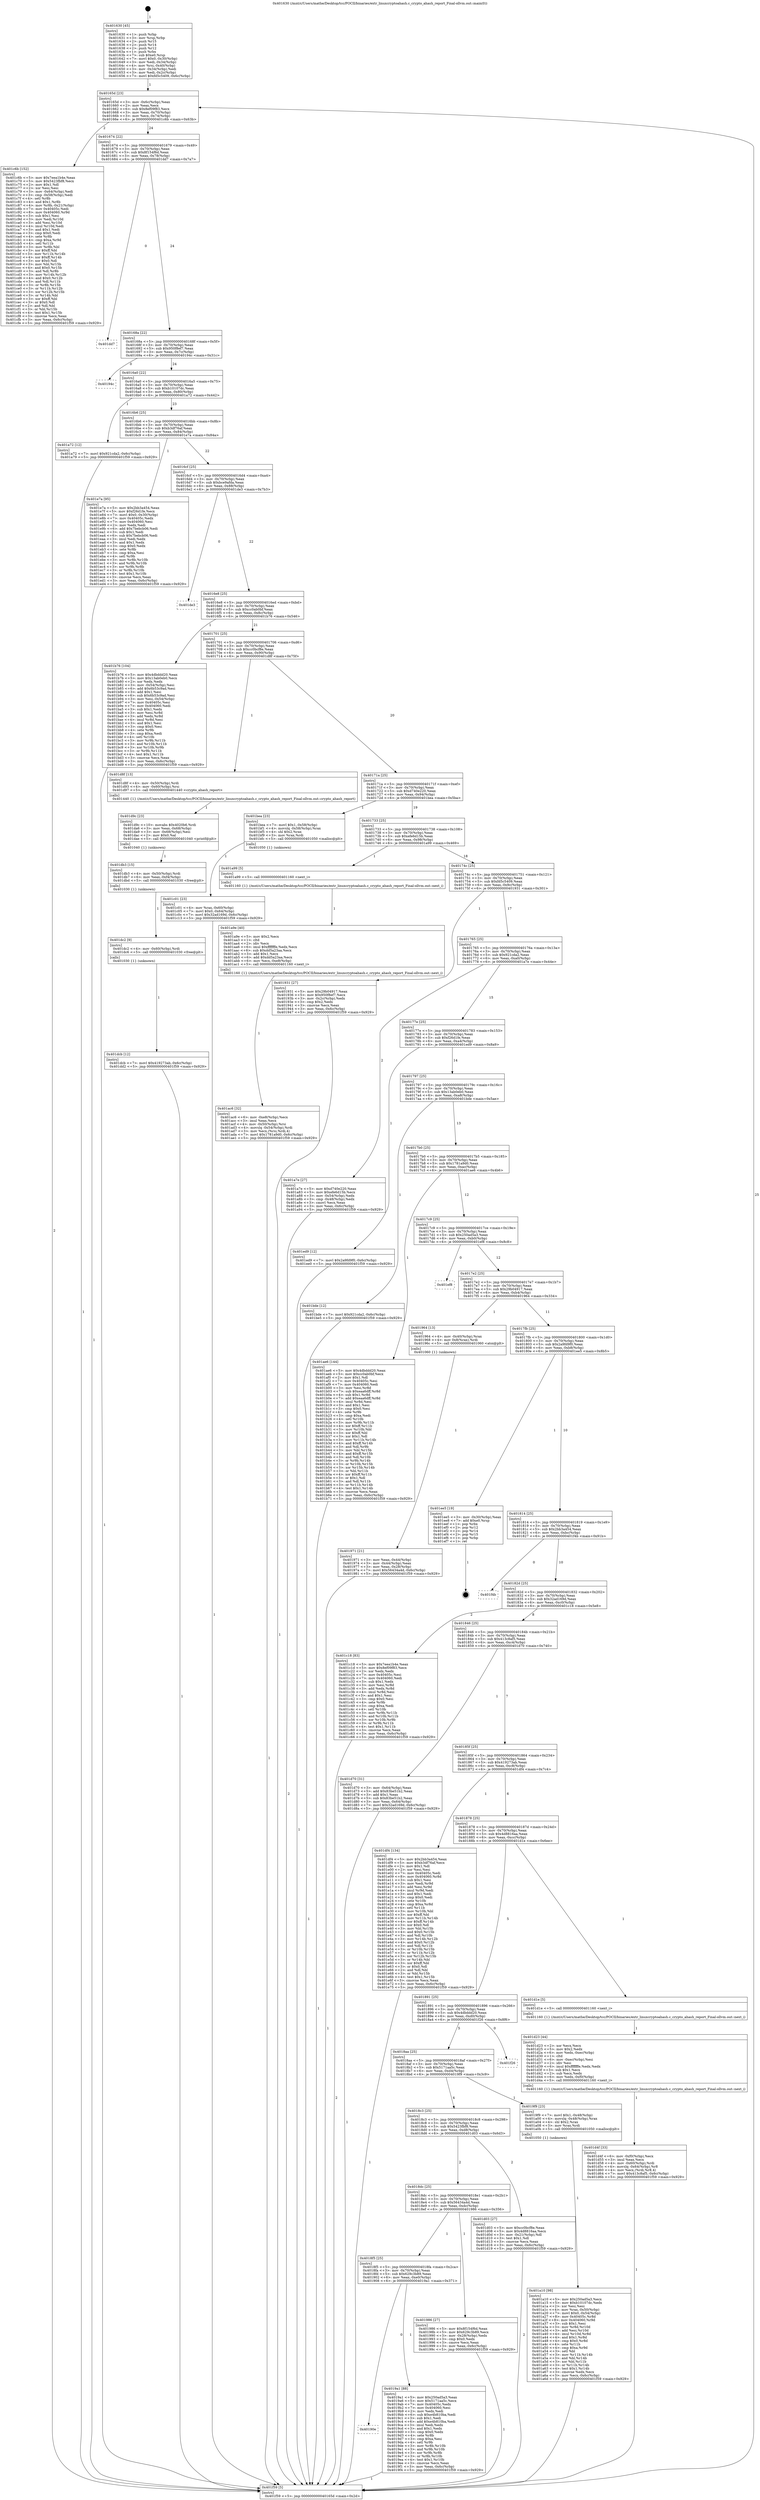 digraph "0x401630" {
  label = "0x401630 (/mnt/c/Users/mathe/Desktop/tcc/POCII/binaries/extr_linuxcryptoahash.c_crypto_ahash_report_Final-ollvm.out::main(0))"
  labelloc = "t"
  node[shape=record]

  Entry [label="",width=0.3,height=0.3,shape=circle,fillcolor=black,style=filled]
  "0x40165d" [label="{
     0x40165d [23]\l
     | [instrs]\l
     &nbsp;&nbsp;0x40165d \<+3\>: mov -0x6c(%rbp),%eax\l
     &nbsp;&nbsp;0x401660 \<+2\>: mov %eax,%ecx\l
     &nbsp;&nbsp;0x401662 \<+6\>: sub $0x8ef09f83,%ecx\l
     &nbsp;&nbsp;0x401668 \<+3\>: mov %eax,-0x70(%rbp)\l
     &nbsp;&nbsp;0x40166b \<+3\>: mov %ecx,-0x74(%rbp)\l
     &nbsp;&nbsp;0x40166e \<+6\>: je 0000000000401c6b \<main+0x63b\>\l
  }"]
  "0x401c6b" [label="{
     0x401c6b [152]\l
     | [instrs]\l
     &nbsp;&nbsp;0x401c6b \<+5\>: mov $0x7eea1b4e,%eax\l
     &nbsp;&nbsp;0x401c70 \<+5\>: mov $0x5423fbf8,%ecx\l
     &nbsp;&nbsp;0x401c75 \<+2\>: mov $0x1,%dl\l
     &nbsp;&nbsp;0x401c77 \<+2\>: xor %esi,%esi\l
     &nbsp;&nbsp;0x401c79 \<+3\>: mov -0x64(%rbp),%edi\l
     &nbsp;&nbsp;0x401c7c \<+3\>: cmp -0x58(%rbp),%edi\l
     &nbsp;&nbsp;0x401c7f \<+4\>: setl %r8b\l
     &nbsp;&nbsp;0x401c83 \<+4\>: and $0x1,%r8b\l
     &nbsp;&nbsp;0x401c87 \<+4\>: mov %r8b,-0x21(%rbp)\l
     &nbsp;&nbsp;0x401c8b \<+7\>: mov 0x40405c,%edi\l
     &nbsp;&nbsp;0x401c92 \<+8\>: mov 0x404060,%r9d\l
     &nbsp;&nbsp;0x401c9a \<+3\>: sub $0x1,%esi\l
     &nbsp;&nbsp;0x401c9d \<+3\>: mov %edi,%r10d\l
     &nbsp;&nbsp;0x401ca0 \<+3\>: add %esi,%r10d\l
     &nbsp;&nbsp;0x401ca3 \<+4\>: imul %r10d,%edi\l
     &nbsp;&nbsp;0x401ca7 \<+3\>: and $0x1,%edi\l
     &nbsp;&nbsp;0x401caa \<+3\>: cmp $0x0,%edi\l
     &nbsp;&nbsp;0x401cad \<+4\>: sete %r8b\l
     &nbsp;&nbsp;0x401cb1 \<+4\>: cmp $0xa,%r9d\l
     &nbsp;&nbsp;0x401cb5 \<+4\>: setl %r11b\l
     &nbsp;&nbsp;0x401cb9 \<+3\>: mov %r8b,%bl\l
     &nbsp;&nbsp;0x401cbc \<+3\>: xor $0xff,%bl\l
     &nbsp;&nbsp;0x401cbf \<+3\>: mov %r11b,%r14b\l
     &nbsp;&nbsp;0x401cc2 \<+4\>: xor $0xff,%r14b\l
     &nbsp;&nbsp;0x401cc6 \<+3\>: xor $0x0,%dl\l
     &nbsp;&nbsp;0x401cc9 \<+3\>: mov %bl,%r15b\l
     &nbsp;&nbsp;0x401ccc \<+4\>: and $0x0,%r15b\l
     &nbsp;&nbsp;0x401cd0 \<+3\>: and %dl,%r8b\l
     &nbsp;&nbsp;0x401cd3 \<+3\>: mov %r14b,%r12b\l
     &nbsp;&nbsp;0x401cd6 \<+4\>: and $0x0,%r12b\l
     &nbsp;&nbsp;0x401cda \<+3\>: and %dl,%r11b\l
     &nbsp;&nbsp;0x401cdd \<+3\>: or %r8b,%r15b\l
     &nbsp;&nbsp;0x401ce0 \<+3\>: or %r11b,%r12b\l
     &nbsp;&nbsp;0x401ce3 \<+3\>: xor %r12b,%r15b\l
     &nbsp;&nbsp;0x401ce6 \<+3\>: or %r14b,%bl\l
     &nbsp;&nbsp;0x401ce9 \<+3\>: xor $0xff,%bl\l
     &nbsp;&nbsp;0x401cec \<+3\>: or $0x0,%dl\l
     &nbsp;&nbsp;0x401cef \<+2\>: and %dl,%bl\l
     &nbsp;&nbsp;0x401cf1 \<+3\>: or %bl,%r15b\l
     &nbsp;&nbsp;0x401cf4 \<+4\>: test $0x1,%r15b\l
     &nbsp;&nbsp;0x401cf8 \<+3\>: cmovne %ecx,%eax\l
     &nbsp;&nbsp;0x401cfb \<+3\>: mov %eax,-0x6c(%rbp)\l
     &nbsp;&nbsp;0x401cfe \<+5\>: jmp 0000000000401f59 \<main+0x929\>\l
  }"]
  "0x401674" [label="{
     0x401674 [22]\l
     | [instrs]\l
     &nbsp;&nbsp;0x401674 \<+5\>: jmp 0000000000401679 \<main+0x49\>\l
     &nbsp;&nbsp;0x401679 \<+3\>: mov -0x70(%rbp),%eax\l
     &nbsp;&nbsp;0x40167c \<+5\>: sub $0x8f154f6d,%eax\l
     &nbsp;&nbsp;0x401681 \<+3\>: mov %eax,-0x78(%rbp)\l
     &nbsp;&nbsp;0x401684 \<+6\>: je 0000000000401dd7 \<main+0x7a7\>\l
  }"]
  Exit [label="",width=0.3,height=0.3,shape=circle,fillcolor=black,style=filled,peripheries=2]
  "0x401dd7" [label="{
     0x401dd7\l
  }", style=dashed]
  "0x40168a" [label="{
     0x40168a [22]\l
     | [instrs]\l
     &nbsp;&nbsp;0x40168a \<+5\>: jmp 000000000040168f \<main+0x5f\>\l
     &nbsp;&nbsp;0x40168f \<+3\>: mov -0x70(%rbp),%eax\l
     &nbsp;&nbsp;0x401692 \<+5\>: sub $0x950f8ef7,%eax\l
     &nbsp;&nbsp;0x401697 \<+3\>: mov %eax,-0x7c(%rbp)\l
     &nbsp;&nbsp;0x40169a \<+6\>: je 000000000040194c \<main+0x31c\>\l
  }"]
  "0x401dcb" [label="{
     0x401dcb [12]\l
     | [instrs]\l
     &nbsp;&nbsp;0x401dcb \<+7\>: movl $0x419273ab,-0x6c(%rbp)\l
     &nbsp;&nbsp;0x401dd2 \<+5\>: jmp 0000000000401f59 \<main+0x929\>\l
  }"]
  "0x40194c" [label="{
     0x40194c\l
  }", style=dashed]
  "0x4016a0" [label="{
     0x4016a0 [22]\l
     | [instrs]\l
     &nbsp;&nbsp;0x4016a0 \<+5\>: jmp 00000000004016a5 \<main+0x75\>\l
     &nbsp;&nbsp;0x4016a5 \<+3\>: mov -0x70(%rbp),%eax\l
     &nbsp;&nbsp;0x4016a8 \<+5\>: sub $0xb10107dc,%eax\l
     &nbsp;&nbsp;0x4016ad \<+3\>: mov %eax,-0x80(%rbp)\l
     &nbsp;&nbsp;0x4016b0 \<+6\>: je 0000000000401a72 \<main+0x442\>\l
  }"]
  "0x401dc2" [label="{
     0x401dc2 [9]\l
     | [instrs]\l
     &nbsp;&nbsp;0x401dc2 \<+4\>: mov -0x60(%rbp),%rdi\l
     &nbsp;&nbsp;0x401dc6 \<+5\>: call 0000000000401030 \<free@plt\>\l
     | [calls]\l
     &nbsp;&nbsp;0x401030 \{1\} (unknown)\l
  }"]
  "0x401a72" [label="{
     0x401a72 [12]\l
     | [instrs]\l
     &nbsp;&nbsp;0x401a72 \<+7\>: movl $0x921cda2,-0x6c(%rbp)\l
     &nbsp;&nbsp;0x401a79 \<+5\>: jmp 0000000000401f59 \<main+0x929\>\l
  }"]
  "0x4016b6" [label="{
     0x4016b6 [25]\l
     | [instrs]\l
     &nbsp;&nbsp;0x4016b6 \<+5\>: jmp 00000000004016bb \<main+0x8b\>\l
     &nbsp;&nbsp;0x4016bb \<+3\>: mov -0x70(%rbp),%eax\l
     &nbsp;&nbsp;0x4016be \<+5\>: sub $0xb3df76af,%eax\l
     &nbsp;&nbsp;0x4016c3 \<+6\>: mov %eax,-0x84(%rbp)\l
     &nbsp;&nbsp;0x4016c9 \<+6\>: je 0000000000401e7a \<main+0x84a\>\l
  }"]
  "0x401db3" [label="{
     0x401db3 [15]\l
     | [instrs]\l
     &nbsp;&nbsp;0x401db3 \<+4\>: mov -0x50(%rbp),%rdi\l
     &nbsp;&nbsp;0x401db7 \<+6\>: mov %eax,-0xf4(%rbp)\l
     &nbsp;&nbsp;0x401dbd \<+5\>: call 0000000000401030 \<free@plt\>\l
     | [calls]\l
     &nbsp;&nbsp;0x401030 \{1\} (unknown)\l
  }"]
  "0x401e7a" [label="{
     0x401e7a [95]\l
     | [instrs]\l
     &nbsp;&nbsp;0x401e7a \<+5\>: mov $0x2bb3a454,%eax\l
     &nbsp;&nbsp;0x401e7f \<+5\>: mov $0xf26d1fe,%ecx\l
     &nbsp;&nbsp;0x401e84 \<+7\>: movl $0x0,-0x30(%rbp)\l
     &nbsp;&nbsp;0x401e8b \<+7\>: mov 0x40405c,%edx\l
     &nbsp;&nbsp;0x401e92 \<+7\>: mov 0x404060,%esi\l
     &nbsp;&nbsp;0x401e99 \<+2\>: mov %edx,%edi\l
     &nbsp;&nbsp;0x401e9b \<+6\>: add $0x7bebcb06,%edi\l
     &nbsp;&nbsp;0x401ea1 \<+3\>: sub $0x1,%edi\l
     &nbsp;&nbsp;0x401ea4 \<+6\>: sub $0x7bebcb06,%edi\l
     &nbsp;&nbsp;0x401eaa \<+3\>: imul %edi,%edx\l
     &nbsp;&nbsp;0x401ead \<+3\>: and $0x1,%edx\l
     &nbsp;&nbsp;0x401eb0 \<+3\>: cmp $0x0,%edx\l
     &nbsp;&nbsp;0x401eb3 \<+4\>: sete %r8b\l
     &nbsp;&nbsp;0x401eb7 \<+3\>: cmp $0xa,%esi\l
     &nbsp;&nbsp;0x401eba \<+4\>: setl %r9b\l
     &nbsp;&nbsp;0x401ebe \<+3\>: mov %r8b,%r10b\l
     &nbsp;&nbsp;0x401ec1 \<+3\>: and %r9b,%r10b\l
     &nbsp;&nbsp;0x401ec4 \<+3\>: xor %r9b,%r8b\l
     &nbsp;&nbsp;0x401ec7 \<+3\>: or %r8b,%r10b\l
     &nbsp;&nbsp;0x401eca \<+4\>: test $0x1,%r10b\l
     &nbsp;&nbsp;0x401ece \<+3\>: cmovne %ecx,%eax\l
     &nbsp;&nbsp;0x401ed1 \<+3\>: mov %eax,-0x6c(%rbp)\l
     &nbsp;&nbsp;0x401ed4 \<+5\>: jmp 0000000000401f59 \<main+0x929\>\l
  }"]
  "0x4016cf" [label="{
     0x4016cf [25]\l
     | [instrs]\l
     &nbsp;&nbsp;0x4016cf \<+5\>: jmp 00000000004016d4 \<main+0xa4\>\l
     &nbsp;&nbsp;0x4016d4 \<+3\>: mov -0x70(%rbp),%eax\l
     &nbsp;&nbsp;0x4016d7 \<+5\>: sub $0xbce9afda,%eax\l
     &nbsp;&nbsp;0x4016dc \<+6\>: mov %eax,-0x88(%rbp)\l
     &nbsp;&nbsp;0x4016e2 \<+6\>: je 0000000000401de3 \<main+0x7b3\>\l
  }"]
  "0x401d9c" [label="{
     0x401d9c [23]\l
     | [instrs]\l
     &nbsp;&nbsp;0x401d9c \<+10\>: movabs $0x4020b6,%rdi\l
     &nbsp;&nbsp;0x401da6 \<+3\>: mov %eax,-0x68(%rbp)\l
     &nbsp;&nbsp;0x401da9 \<+3\>: mov -0x68(%rbp),%esi\l
     &nbsp;&nbsp;0x401dac \<+2\>: mov $0x0,%al\l
     &nbsp;&nbsp;0x401dae \<+5\>: call 0000000000401040 \<printf@plt\>\l
     | [calls]\l
     &nbsp;&nbsp;0x401040 \{1\} (unknown)\l
  }"]
  "0x401de3" [label="{
     0x401de3\l
  }", style=dashed]
  "0x4016e8" [label="{
     0x4016e8 [25]\l
     | [instrs]\l
     &nbsp;&nbsp;0x4016e8 \<+5\>: jmp 00000000004016ed \<main+0xbd\>\l
     &nbsp;&nbsp;0x4016ed \<+3\>: mov -0x70(%rbp),%eax\l
     &nbsp;&nbsp;0x4016f0 \<+5\>: sub $0xcc0ab0bf,%eax\l
     &nbsp;&nbsp;0x4016f5 \<+6\>: mov %eax,-0x8c(%rbp)\l
     &nbsp;&nbsp;0x4016fb \<+6\>: je 0000000000401b76 \<main+0x546\>\l
  }"]
  "0x401d4f" [label="{
     0x401d4f [33]\l
     | [instrs]\l
     &nbsp;&nbsp;0x401d4f \<+6\>: mov -0xf0(%rbp),%ecx\l
     &nbsp;&nbsp;0x401d55 \<+3\>: imul %eax,%ecx\l
     &nbsp;&nbsp;0x401d58 \<+4\>: mov -0x60(%rbp),%rdi\l
     &nbsp;&nbsp;0x401d5c \<+4\>: movslq -0x64(%rbp),%r8\l
     &nbsp;&nbsp;0x401d60 \<+4\>: mov %ecx,(%rdi,%r8,4)\l
     &nbsp;&nbsp;0x401d64 \<+7\>: movl $0x413c8af5,-0x6c(%rbp)\l
     &nbsp;&nbsp;0x401d6b \<+5\>: jmp 0000000000401f59 \<main+0x929\>\l
  }"]
  "0x401b76" [label="{
     0x401b76 [104]\l
     | [instrs]\l
     &nbsp;&nbsp;0x401b76 \<+5\>: mov $0x4dbddd20,%eax\l
     &nbsp;&nbsp;0x401b7b \<+5\>: mov $0x13ab0eb0,%ecx\l
     &nbsp;&nbsp;0x401b80 \<+2\>: xor %edx,%edx\l
     &nbsp;&nbsp;0x401b82 \<+3\>: mov -0x54(%rbp),%esi\l
     &nbsp;&nbsp;0x401b85 \<+6\>: add $0x6b53c9ad,%esi\l
     &nbsp;&nbsp;0x401b8b \<+3\>: add $0x1,%esi\l
     &nbsp;&nbsp;0x401b8e \<+6\>: sub $0x6b53c9ad,%esi\l
     &nbsp;&nbsp;0x401b94 \<+3\>: mov %esi,-0x54(%rbp)\l
     &nbsp;&nbsp;0x401b97 \<+7\>: mov 0x40405c,%esi\l
     &nbsp;&nbsp;0x401b9e \<+7\>: mov 0x404060,%edi\l
     &nbsp;&nbsp;0x401ba5 \<+3\>: sub $0x1,%edx\l
     &nbsp;&nbsp;0x401ba8 \<+3\>: mov %esi,%r8d\l
     &nbsp;&nbsp;0x401bab \<+3\>: add %edx,%r8d\l
     &nbsp;&nbsp;0x401bae \<+4\>: imul %r8d,%esi\l
     &nbsp;&nbsp;0x401bb2 \<+3\>: and $0x1,%esi\l
     &nbsp;&nbsp;0x401bb5 \<+3\>: cmp $0x0,%esi\l
     &nbsp;&nbsp;0x401bb8 \<+4\>: sete %r9b\l
     &nbsp;&nbsp;0x401bbc \<+3\>: cmp $0xa,%edi\l
     &nbsp;&nbsp;0x401bbf \<+4\>: setl %r10b\l
     &nbsp;&nbsp;0x401bc3 \<+3\>: mov %r9b,%r11b\l
     &nbsp;&nbsp;0x401bc6 \<+3\>: and %r10b,%r11b\l
     &nbsp;&nbsp;0x401bc9 \<+3\>: xor %r10b,%r9b\l
     &nbsp;&nbsp;0x401bcc \<+3\>: or %r9b,%r11b\l
     &nbsp;&nbsp;0x401bcf \<+4\>: test $0x1,%r11b\l
     &nbsp;&nbsp;0x401bd3 \<+3\>: cmovne %ecx,%eax\l
     &nbsp;&nbsp;0x401bd6 \<+3\>: mov %eax,-0x6c(%rbp)\l
     &nbsp;&nbsp;0x401bd9 \<+5\>: jmp 0000000000401f59 \<main+0x929\>\l
  }"]
  "0x401701" [label="{
     0x401701 [25]\l
     | [instrs]\l
     &nbsp;&nbsp;0x401701 \<+5\>: jmp 0000000000401706 \<main+0xd6\>\l
     &nbsp;&nbsp;0x401706 \<+3\>: mov -0x70(%rbp),%eax\l
     &nbsp;&nbsp;0x401709 \<+5\>: sub $0xcc0bcf8e,%eax\l
     &nbsp;&nbsp;0x40170e \<+6\>: mov %eax,-0x90(%rbp)\l
     &nbsp;&nbsp;0x401714 \<+6\>: je 0000000000401d8f \<main+0x75f\>\l
  }"]
  "0x401d23" [label="{
     0x401d23 [44]\l
     | [instrs]\l
     &nbsp;&nbsp;0x401d23 \<+2\>: xor %ecx,%ecx\l
     &nbsp;&nbsp;0x401d25 \<+5\>: mov $0x2,%edx\l
     &nbsp;&nbsp;0x401d2a \<+6\>: mov %edx,-0xec(%rbp)\l
     &nbsp;&nbsp;0x401d30 \<+1\>: cltd\l
     &nbsp;&nbsp;0x401d31 \<+6\>: mov -0xec(%rbp),%esi\l
     &nbsp;&nbsp;0x401d37 \<+2\>: idiv %esi\l
     &nbsp;&nbsp;0x401d39 \<+6\>: imul $0xfffffffe,%edx,%edx\l
     &nbsp;&nbsp;0x401d3f \<+3\>: sub $0x1,%ecx\l
     &nbsp;&nbsp;0x401d42 \<+2\>: sub %ecx,%edx\l
     &nbsp;&nbsp;0x401d44 \<+6\>: mov %edx,-0xf0(%rbp)\l
     &nbsp;&nbsp;0x401d4a \<+5\>: call 0000000000401160 \<next_i\>\l
     | [calls]\l
     &nbsp;&nbsp;0x401160 \{1\} (/mnt/c/Users/mathe/Desktop/tcc/POCII/binaries/extr_linuxcryptoahash.c_crypto_ahash_report_Final-ollvm.out::next_i)\l
  }"]
  "0x401d8f" [label="{
     0x401d8f [13]\l
     | [instrs]\l
     &nbsp;&nbsp;0x401d8f \<+4\>: mov -0x50(%rbp),%rdi\l
     &nbsp;&nbsp;0x401d93 \<+4\>: mov -0x60(%rbp),%rsi\l
     &nbsp;&nbsp;0x401d97 \<+5\>: call 0000000000401440 \<crypto_ahash_report\>\l
     | [calls]\l
     &nbsp;&nbsp;0x401440 \{1\} (/mnt/c/Users/mathe/Desktop/tcc/POCII/binaries/extr_linuxcryptoahash.c_crypto_ahash_report_Final-ollvm.out::crypto_ahash_report)\l
  }"]
  "0x40171a" [label="{
     0x40171a [25]\l
     | [instrs]\l
     &nbsp;&nbsp;0x40171a \<+5\>: jmp 000000000040171f \<main+0xef\>\l
     &nbsp;&nbsp;0x40171f \<+3\>: mov -0x70(%rbp),%eax\l
     &nbsp;&nbsp;0x401722 \<+5\>: sub $0xd740e220,%eax\l
     &nbsp;&nbsp;0x401727 \<+6\>: mov %eax,-0x94(%rbp)\l
     &nbsp;&nbsp;0x40172d \<+6\>: je 0000000000401bea \<main+0x5ba\>\l
  }"]
  "0x401c01" [label="{
     0x401c01 [23]\l
     | [instrs]\l
     &nbsp;&nbsp;0x401c01 \<+4\>: mov %rax,-0x60(%rbp)\l
     &nbsp;&nbsp;0x401c05 \<+7\>: movl $0x0,-0x64(%rbp)\l
     &nbsp;&nbsp;0x401c0c \<+7\>: movl $0x32ad169d,-0x6c(%rbp)\l
     &nbsp;&nbsp;0x401c13 \<+5\>: jmp 0000000000401f59 \<main+0x929\>\l
  }"]
  "0x401bea" [label="{
     0x401bea [23]\l
     | [instrs]\l
     &nbsp;&nbsp;0x401bea \<+7\>: movl $0x1,-0x58(%rbp)\l
     &nbsp;&nbsp;0x401bf1 \<+4\>: movslq -0x58(%rbp),%rax\l
     &nbsp;&nbsp;0x401bf5 \<+4\>: shl $0x2,%rax\l
     &nbsp;&nbsp;0x401bf9 \<+3\>: mov %rax,%rdi\l
     &nbsp;&nbsp;0x401bfc \<+5\>: call 0000000000401050 \<malloc@plt\>\l
     | [calls]\l
     &nbsp;&nbsp;0x401050 \{1\} (unknown)\l
  }"]
  "0x401733" [label="{
     0x401733 [25]\l
     | [instrs]\l
     &nbsp;&nbsp;0x401733 \<+5\>: jmp 0000000000401738 \<main+0x108\>\l
     &nbsp;&nbsp;0x401738 \<+3\>: mov -0x70(%rbp),%eax\l
     &nbsp;&nbsp;0x40173b \<+5\>: sub $0xefe6d15b,%eax\l
     &nbsp;&nbsp;0x401740 \<+6\>: mov %eax,-0x98(%rbp)\l
     &nbsp;&nbsp;0x401746 \<+6\>: je 0000000000401a99 \<main+0x469\>\l
  }"]
  "0x401ac6" [label="{
     0x401ac6 [32]\l
     | [instrs]\l
     &nbsp;&nbsp;0x401ac6 \<+6\>: mov -0xe8(%rbp),%ecx\l
     &nbsp;&nbsp;0x401acc \<+3\>: imul %eax,%ecx\l
     &nbsp;&nbsp;0x401acf \<+4\>: mov -0x50(%rbp),%rsi\l
     &nbsp;&nbsp;0x401ad3 \<+4\>: movslq -0x54(%rbp),%rdi\l
     &nbsp;&nbsp;0x401ad7 \<+3\>: mov %ecx,(%rsi,%rdi,4)\l
     &nbsp;&nbsp;0x401ada \<+7\>: movl $0x1781a9d0,-0x6c(%rbp)\l
     &nbsp;&nbsp;0x401ae1 \<+5\>: jmp 0000000000401f59 \<main+0x929\>\l
  }"]
  "0x401a99" [label="{
     0x401a99 [5]\l
     | [instrs]\l
     &nbsp;&nbsp;0x401a99 \<+5\>: call 0000000000401160 \<next_i\>\l
     | [calls]\l
     &nbsp;&nbsp;0x401160 \{1\} (/mnt/c/Users/mathe/Desktop/tcc/POCII/binaries/extr_linuxcryptoahash.c_crypto_ahash_report_Final-ollvm.out::next_i)\l
  }"]
  "0x40174c" [label="{
     0x40174c [25]\l
     | [instrs]\l
     &nbsp;&nbsp;0x40174c \<+5\>: jmp 0000000000401751 \<main+0x121\>\l
     &nbsp;&nbsp;0x401751 \<+3\>: mov -0x70(%rbp),%eax\l
     &nbsp;&nbsp;0x401754 \<+5\>: sub $0xfd5c5409,%eax\l
     &nbsp;&nbsp;0x401759 \<+6\>: mov %eax,-0x9c(%rbp)\l
     &nbsp;&nbsp;0x40175f \<+6\>: je 0000000000401931 \<main+0x301\>\l
  }"]
  "0x401a9e" [label="{
     0x401a9e [40]\l
     | [instrs]\l
     &nbsp;&nbsp;0x401a9e \<+5\>: mov $0x2,%ecx\l
     &nbsp;&nbsp;0x401aa3 \<+1\>: cltd\l
     &nbsp;&nbsp;0x401aa4 \<+2\>: idiv %ecx\l
     &nbsp;&nbsp;0x401aa6 \<+6\>: imul $0xfffffffe,%edx,%ecx\l
     &nbsp;&nbsp;0x401aac \<+6\>: sub $0xdd5a23aa,%ecx\l
     &nbsp;&nbsp;0x401ab2 \<+3\>: add $0x1,%ecx\l
     &nbsp;&nbsp;0x401ab5 \<+6\>: add $0xdd5a23aa,%ecx\l
     &nbsp;&nbsp;0x401abb \<+6\>: mov %ecx,-0xe8(%rbp)\l
     &nbsp;&nbsp;0x401ac1 \<+5\>: call 0000000000401160 \<next_i\>\l
     | [calls]\l
     &nbsp;&nbsp;0x401160 \{1\} (/mnt/c/Users/mathe/Desktop/tcc/POCII/binaries/extr_linuxcryptoahash.c_crypto_ahash_report_Final-ollvm.out::next_i)\l
  }"]
  "0x401931" [label="{
     0x401931 [27]\l
     | [instrs]\l
     &nbsp;&nbsp;0x401931 \<+5\>: mov $0x29b04917,%eax\l
     &nbsp;&nbsp;0x401936 \<+5\>: mov $0x950f8ef7,%ecx\l
     &nbsp;&nbsp;0x40193b \<+3\>: mov -0x2c(%rbp),%edx\l
     &nbsp;&nbsp;0x40193e \<+3\>: cmp $0x2,%edx\l
     &nbsp;&nbsp;0x401941 \<+3\>: cmovne %ecx,%eax\l
     &nbsp;&nbsp;0x401944 \<+3\>: mov %eax,-0x6c(%rbp)\l
     &nbsp;&nbsp;0x401947 \<+5\>: jmp 0000000000401f59 \<main+0x929\>\l
  }"]
  "0x401765" [label="{
     0x401765 [25]\l
     | [instrs]\l
     &nbsp;&nbsp;0x401765 \<+5\>: jmp 000000000040176a \<main+0x13a\>\l
     &nbsp;&nbsp;0x40176a \<+3\>: mov -0x70(%rbp),%eax\l
     &nbsp;&nbsp;0x40176d \<+5\>: sub $0x921cda2,%eax\l
     &nbsp;&nbsp;0x401772 \<+6\>: mov %eax,-0xa0(%rbp)\l
     &nbsp;&nbsp;0x401778 \<+6\>: je 0000000000401a7e \<main+0x44e\>\l
  }"]
  "0x401f59" [label="{
     0x401f59 [5]\l
     | [instrs]\l
     &nbsp;&nbsp;0x401f59 \<+5\>: jmp 000000000040165d \<main+0x2d\>\l
  }"]
  "0x401630" [label="{
     0x401630 [45]\l
     | [instrs]\l
     &nbsp;&nbsp;0x401630 \<+1\>: push %rbp\l
     &nbsp;&nbsp;0x401631 \<+3\>: mov %rsp,%rbp\l
     &nbsp;&nbsp;0x401634 \<+2\>: push %r15\l
     &nbsp;&nbsp;0x401636 \<+2\>: push %r14\l
     &nbsp;&nbsp;0x401638 \<+2\>: push %r12\l
     &nbsp;&nbsp;0x40163a \<+1\>: push %rbx\l
     &nbsp;&nbsp;0x40163b \<+7\>: sub $0xe0,%rsp\l
     &nbsp;&nbsp;0x401642 \<+7\>: movl $0x0,-0x30(%rbp)\l
     &nbsp;&nbsp;0x401649 \<+3\>: mov %edi,-0x34(%rbp)\l
     &nbsp;&nbsp;0x40164c \<+4\>: mov %rsi,-0x40(%rbp)\l
     &nbsp;&nbsp;0x401650 \<+3\>: mov -0x34(%rbp),%edi\l
     &nbsp;&nbsp;0x401653 \<+3\>: mov %edi,-0x2c(%rbp)\l
     &nbsp;&nbsp;0x401656 \<+7\>: movl $0xfd5c5409,-0x6c(%rbp)\l
  }"]
  "0x401a10" [label="{
     0x401a10 [98]\l
     | [instrs]\l
     &nbsp;&nbsp;0x401a10 \<+5\>: mov $0x250ad5a3,%ecx\l
     &nbsp;&nbsp;0x401a15 \<+5\>: mov $0xb10107dc,%edx\l
     &nbsp;&nbsp;0x401a1a \<+2\>: xor %esi,%esi\l
     &nbsp;&nbsp;0x401a1c \<+4\>: mov %rax,-0x50(%rbp)\l
     &nbsp;&nbsp;0x401a20 \<+7\>: movl $0x0,-0x54(%rbp)\l
     &nbsp;&nbsp;0x401a27 \<+8\>: mov 0x40405c,%r8d\l
     &nbsp;&nbsp;0x401a2f \<+8\>: mov 0x404060,%r9d\l
     &nbsp;&nbsp;0x401a37 \<+3\>: sub $0x1,%esi\l
     &nbsp;&nbsp;0x401a3a \<+3\>: mov %r8d,%r10d\l
     &nbsp;&nbsp;0x401a3d \<+3\>: add %esi,%r10d\l
     &nbsp;&nbsp;0x401a40 \<+4\>: imul %r10d,%r8d\l
     &nbsp;&nbsp;0x401a44 \<+4\>: and $0x1,%r8d\l
     &nbsp;&nbsp;0x401a48 \<+4\>: cmp $0x0,%r8d\l
     &nbsp;&nbsp;0x401a4c \<+4\>: sete %r11b\l
     &nbsp;&nbsp;0x401a50 \<+4\>: cmp $0xa,%r9d\l
     &nbsp;&nbsp;0x401a54 \<+3\>: setl %bl\l
     &nbsp;&nbsp;0x401a57 \<+3\>: mov %r11b,%r14b\l
     &nbsp;&nbsp;0x401a5a \<+3\>: and %bl,%r14b\l
     &nbsp;&nbsp;0x401a5d \<+3\>: xor %bl,%r11b\l
     &nbsp;&nbsp;0x401a60 \<+3\>: or %r11b,%r14b\l
     &nbsp;&nbsp;0x401a63 \<+4\>: test $0x1,%r14b\l
     &nbsp;&nbsp;0x401a67 \<+3\>: cmovne %edx,%ecx\l
     &nbsp;&nbsp;0x401a6a \<+3\>: mov %ecx,-0x6c(%rbp)\l
     &nbsp;&nbsp;0x401a6d \<+5\>: jmp 0000000000401f59 \<main+0x929\>\l
  }"]
  "0x401a7e" [label="{
     0x401a7e [27]\l
     | [instrs]\l
     &nbsp;&nbsp;0x401a7e \<+5\>: mov $0xd740e220,%eax\l
     &nbsp;&nbsp;0x401a83 \<+5\>: mov $0xefe6d15b,%ecx\l
     &nbsp;&nbsp;0x401a88 \<+3\>: mov -0x54(%rbp),%edx\l
     &nbsp;&nbsp;0x401a8b \<+3\>: cmp -0x48(%rbp),%edx\l
     &nbsp;&nbsp;0x401a8e \<+3\>: cmovl %ecx,%eax\l
     &nbsp;&nbsp;0x401a91 \<+3\>: mov %eax,-0x6c(%rbp)\l
     &nbsp;&nbsp;0x401a94 \<+5\>: jmp 0000000000401f59 \<main+0x929\>\l
  }"]
  "0x40177e" [label="{
     0x40177e [25]\l
     | [instrs]\l
     &nbsp;&nbsp;0x40177e \<+5\>: jmp 0000000000401783 \<main+0x153\>\l
     &nbsp;&nbsp;0x401783 \<+3\>: mov -0x70(%rbp),%eax\l
     &nbsp;&nbsp;0x401786 \<+5\>: sub $0xf26d1fe,%eax\l
     &nbsp;&nbsp;0x40178b \<+6\>: mov %eax,-0xa4(%rbp)\l
     &nbsp;&nbsp;0x401791 \<+6\>: je 0000000000401ed9 \<main+0x8a9\>\l
  }"]
  "0x40190e" [label="{
     0x40190e\l
  }", style=dashed]
  "0x401ed9" [label="{
     0x401ed9 [12]\l
     | [instrs]\l
     &nbsp;&nbsp;0x401ed9 \<+7\>: movl $0x2a9fd9f0,-0x6c(%rbp)\l
     &nbsp;&nbsp;0x401ee0 \<+5\>: jmp 0000000000401f59 \<main+0x929\>\l
  }"]
  "0x401797" [label="{
     0x401797 [25]\l
     | [instrs]\l
     &nbsp;&nbsp;0x401797 \<+5\>: jmp 000000000040179c \<main+0x16c\>\l
     &nbsp;&nbsp;0x40179c \<+3\>: mov -0x70(%rbp),%eax\l
     &nbsp;&nbsp;0x40179f \<+5\>: sub $0x13ab0eb0,%eax\l
     &nbsp;&nbsp;0x4017a4 \<+6\>: mov %eax,-0xa8(%rbp)\l
     &nbsp;&nbsp;0x4017aa \<+6\>: je 0000000000401bde \<main+0x5ae\>\l
  }"]
  "0x4019a1" [label="{
     0x4019a1 [88]\l
     | [instrs]\l
     &nbsp;&nbsp;0x4019a1 \<+5\>: mov $0x250ad5a3,%eax\l
     &nbsp;&nbsp;0x4019a6 \<+5\>: mov $0x5171aa5c,%ecx\l
     &nbsp;&nbsp;0x4019ab \<+7\>: mov 0x40405c,%edx\l
     &nbsp;&nbsp;0x4019b2 \<+7\>: mov 0x404060,%esi\l
     &nbsp;&nbsp;0x4019b9 \<+2\>: mov %edx,%edi\l
     &nbsp;&nbsp;0x4019bb \<+6\>: sub $0xe4b810ba,%edi\l
     &nbsp;&nbsp;0x4019c1 \<+3\>: sub $0x1,%edi\l
     &nbsp;&nbsp;0x4019c4 \<+6\>: add $0xe4b810ba,%edi\l
     &nbsp;&nbsp;0x4019ca \<+3\>: imul %edi,%edx\l
     &nbsp;&nbsp;0x4019cd \<+3\>: and $0x1,%edx\l
     &nbsp;&nbsp;0x4019d0 \<+3\>: cmp $0x0,%edx\l
     &nbsp;&nbsp;0x4019d3 \<+4\>: sete %r8b\l
     &nbsp;&nbsp;0x4019d7 \<+3\>: cmp $0xa,%esi\l
     &nbsp;&nbsp;0x4019da \<+4\>: setl %r9b\l
     &nbsp;&nbsp;0x4019de \<+3\>: mov %r8b,%r10b\l
     &nbsp;&nbsp;0x4019e1 \<+3\>: and %r9b,%r10b\l
     &nbsp;&nbsp;0x4019e4 \<+3\>: xor %r9b,%r8b\l
     &nbsp;&nbsp;0x4019e7 \<+3\>: or %r8b,%r10b\l
     &nbsp;&nbsp;0x4019ea \<+4\>: test $0x1,%r10b\l
     &nbsp;&nbsp;0x4019ee \<+3\>: cmovne %ecx,%eax\l
     &nbsp;&nbsp;0x4019f1 \<+3\>: mov %eax,-0x6c(%rbp)\l
     &nbsp;&nbsp;0x4019f4 \<+5\>: jmp 0000000000401f59 \<main+0x929\>\l
  }"]
  "0x401bde" [label="{
     0x401bde [12]\l
     | [instrs]\l
     &nbsp;&nbsp;0x401bde \<+7\>: movl $0x921cda2,-0x6c(%rbp)\l
     &nbsp;&nbsp;0x401be5 \<+5\>: jmp 0000000000401f59 \<main+0x929\>\l
  }"]
  "0x4017b0" [label="{
     0x4017b0 [25]\l
     | [instrs]\l
     &nbsp;&nbsp;0x4017b0 \<+5\>: jmp 00000000004017b5 \<main+0x185\>\l
     &nbsp;&nbsp;0x4017b5 \<+3\>: mov -0x70(%rbp),%eax\l
     &nbsp;&nbsp;0x4017b8 \<+5\>: sub $0x1781a9d0,%eax\l
     &nbsp;&nbsp;0x4017bd \<+6\>: mov %eax,-0xac(%rbp)\l
     &nbsp;&nbsp;0x4017c3 \<+6\>: je 0000000000401ae6 \<main+0x4b6\>\l
  }"]
  "0x4018f5" [label="{
     0x4018f5 [25]\l
     | [instrs]\l
     &nbsp;&nbsp;0x4018f5 \<+5\>: jmp 00000000004018fa \<main+0x2ca\>\l
     &nbsp;&nbsp;0x4018fa \<+3\>: mov -0x70(%rbp),%eax\l
     &nbsp;&nbsp;0x4018fd \<+5\>: sub $0x629c3b89,%eax\l
     &nbsp;&nbsp;0x401902 \<+6\>: mov %eax,-0xe0(%rbp)\l
     &nbsp;&nbsp;0x401908 \<+6\>: je 00000000004019a1 \<main+0x371\>\l
  }"]
  "0x401ae6" [label="{
     0x401ae6 [144]\l
     | [instrs]\l
     &nbsp;&nbsp;0x401ae6 \<+5\>: mov $0x4dbddd20,%eax\l
     &nbsp;&nbsp;0x401aeb \<+5\>: mov $0xcc0ab0bf,%ecx\l
     &nbsp;&nbsp;0x401af0 \<+2\>: mov $0x1,%dl\l
     &nbsp;&nbsp;0x401af2 \<+7\>: mov 0x40405c,%esi\l
     &nbsp;&nbsp;0x401af9 \<+7\>: mov 0x404060,%edi\l
     &nbsp;&nbsp;0x401b00 \<+3\>: mov %esi,%r8d\l
     &nbsp;&nbsp;0x401b03 \<+7\>: sub $0xeaa6dff,%r8d\l
     &nbsp;&nbsp;0x401b0a \<+4\>: sub $0x1,%r8d\l
     &nbsp;&nbsp;0x401b0e \<+7\>: add $0xeaa6dff,%r8d\l
     &nbsp;&nbsp;0x401b15 \<+4\>: imul %r8d,%esi\l
     &nbsp;&nbsp;0x401b19 \<+3\>: and $0x1,%esi\l
     &nbsp;&nbsp;0x401b1c \<+3\>: cmp $0x0,%esi\l
     &nbsp;&nbsp;0x401b1f \<+4\>: sete %r9b\l
     &nbsp;&nbsp;0x401b23 \<+3\>: cmp $0xa,%edi\l
     &nbsp;&nbsp;0x401b26 \<+4\>: setl %r10b\l
     &nbsp;&nbsp;0x401b2a \<+3\>: mov %r9b,%r11b\l
     &nbsp;&nbsp;0x401b2d \<+4\>: xor $0xff,%r11b\l
     &nbsp;&nbsp;0x401b31 \<+3\>: mov %r10b,%bl\l
     &nbsp;&nbsp;0x401b34 \<+3\>: xor $0xff,%bl\l
     &nbsp;&nbsp;0x401b37 \<+3\>: xor $0x1,%dl\l
     &nbsp;&nbsp;0x401b3a \<+3\>: mov %r11b,%r14b\l
     &nbsp;&nbsp;0x401b3d \<+4\>: and $0xff,%r14b\l
     &nbsp;&nbsp;0x401b41 \<+3\>: and %dl,%r9b\l
     &nbsp;&nbsp;0x401b44 \<+3\>: mov %bl,%r15b\l
     &nbsp;&nbsp;0x401b47 \<+4\>: and $0xff,%r15b\l
     &nbsp;&nbsp;0x401b4b \<+3\>: and %dl,%r10b\l
     &nbsp;&nbsp;0x401b4e \<+3\>: or %r9b,%r14b\l
     &nbsp;&nbsp;0x401b51 \<+3\>: or %r10b,%r15b\l
     &nbsp;&nbsp;0x401b54 \<+3\>: xor %r15b,%r14b\l
     &nbsp;&nbsp;0x401b57 \<+3\>: or %bl,%r11b\l
     &nbsp;&nbsp;0x401b5a \<+4\>: xor $0xff,%r11b\l
     &nbsp;&nbsp;0x401b5e \<+3\>: or $0x1,%dl\l
     &nbsp;&nbsp;0x401b61 \<+3\>: and %dl,%r11b\l
     &nbsp;&nbsp;0x401b64 \<+3\>: or %r11b,%r14b\l
     &nbsp;&nbsp;0x401b67 \<+4\>: test $0x1,%r14b\l
     &nbsp;&nbsp;0x401b6b \<+3\>: cmovne %ecx,%eax\l
     &nbsp;&nbsp;0x401b6e \<+3\>: mov %eax,-0x6c(%rbp)\l
     &nbsp;&nbsp;0x401b71 \<+5\>: jmp 0000000000401f59 \<main+0x929\>\l
  }"]
  "0x4017c9" [label="{
     0x4017c9 [25]\l
     | [instrs]\l
     &nbsp;&nbsp;0x4017c9 \<+5\>: jmp 00000000004017ce \<main+0x19e\>\l
     &nbsp;&nbsp;0x4017ce \<+3\>: mov -0x70(%rbp),%eax\l
     &nbsp;&nbsp;0x4017d1 \<+5\>: sub $0x250ad5a3,%eax\l
     &nbsp;&nbsp;0x4017d6 \<+6\>: mov %eax,-0xb0(%rbp)\l
     &nbsp;&nbsp;0x4017dc \<+6\>: je 0000000000401ef8 \<main+0x8c8\>\l
  }"]
  "0x401986" [label="{
     0x401986 [27]\l
     | [instrs]\l
     &nbsp;&nbsp;0x401986 \<+5\>: mov $0x8f154f6d,%eax\l
     &nbsp;&nbsp;0x40198b \<+5\>: mov $0x629c3b89,%ecx\l
     &nbsp;&nbsp;0x401990 \<+3\>: mov -0x28(%rbp),%edx\l
     &nbsp;&nbsp;0x401993 \<+3\>: cmp $0x0,%edx\l
     &nbsp;&nbsp;0x401996 \<+3\>: cmove %ecx,%eax\l
     &nbsp;&nbsp;0x401999 \<+3\>: mov %eax,-0x6c(%rbp)\l
     &nbsp;&nbsp;0x40199c \<+5\>: jmp 0000000000401f59 \<main+0x929\>\l
  }"]
  "0x401ef8" [label="{
     0x401ef8\l
  }", style=dashed]
  "0x4017e2" [label="{
     0x4017e2 [25]\l
     | [instrs]\l
     &nbsp;&nbsp;0x4017e2 \<+5\>: jmp 00000000004017e7 \<main+0x1b7\>\l
     &nbsp;&nbsp;0x4017e7 \<+3\>: mov -0x70(%rbp),%eax\l
     &nbsp;&nbsp;0x4017ea \<+5\>: sub $0x29b04917,%eax\l
     &nbsp;&nbsp;0x4017ef \<+6\>: mov %eax,-0xb4(%rbp)\l
     &nbsp;&nbsp;0x4017f5 \<+6\>: je 0000000000401964 \<main+0x334\>\l
  }"]
  "0x4018dc" [label="{
     0x4018dc [25]\l
     | [instrs]\l
     &nbsp;&nbsp;0x4018dc \<+5\>: jmp 00000000004018e1 \<main+0x2b1\>\l
     &nbsp;&nbsp;0x4018e1 \<+3\>: mov -0x70(%rbp),%eax\l
     &nbsp;&nbsp;0x4018e4 \<+5\>: sub $0x56434a4d,%eax\l
     &nbsp;&nbsp;0x4018e9 \<+6\>: mov %eax,-0xdc(%rbp)\l
     &nbsp;&nbsp;0x4018ef \<+6\>: je 0000000000401986 \<main+0x356\>\l
  }"]
  "0x401964" [label="{
     0x401964 [13]\l
     | [instrs]\l
     &nbsp;&nbsp;0x401964 \<+4\>: mov -0x40(%rbp),%rax\l
     &nbsp;&nbsp;0x401968 \<+4\>: mov 0x8(%rax),%rdi\l
     &nbsp;&nbsp;0x40196c \<+5\>: call 0000000000401060 \<atoi@plt\>\l
     | [calls]\l
     &nbsp;&nbsp;0x401060 \{1\} (unknown)\l
  }"]
  "0x4017fb" [label="{
     0x4017fb [25]\l
     | [instrs]\l
     &nbsp;&nbsp;0x4017fb \<+5\>: jmp 0000000000401800 \<main+0x1d0\>\l
     &nbsp;&nbsp;0x401800 \<+3\>: mov -0x70(%rbp),%eax\l
     &nbsp;&nbsp;0x401803 \<+5\>: sub $0x2a9fd9f0,%eax\l
     &nbsp;&nbsp;0x401808 \<+6\>: mov %eax,-0xb8(%rbp)\l
     &nbsp;&nbsp;0x40180e \<+6\>: je 0000000000401ee5 \<main+0x8b5\>\l
  }"]
  "0x401971" [label="{
     0x401971 [21]\l
     | [instrs]\l
     &nbsp;&nbsp;0x401971 \<+3\>: mov %eax,-0x44(%rbp)\l
     &nbsp;&nbsp;0x401974 \<+3\>: mov -0x44(%rbp),%eax\l
     &nbsp;&nbsp;0x401977 \<+3\>: mov %eax,-0x28(%rbp)\l
     &nbsp;&nbsp;0x40197a \<+7\>: movl $0x56434a4d,-0x6c(%rbp)\l
     &nbsp;&nbsp;0x401981 \<+5\>: jmp 0000000000401f59 \<main+0x929\>\l
  }"]
  "0x401d03" [label="{
     0x401d03 [27]\l
     | [instrs]\l
     &nbsp;&nbsp;0x401d03 \<+5\>: mov $0xcc0bcf8e,%eax\l
     &nbsp;&nbsp;0x401d08 \<+5\>: mov $0x4d8816aa,%ecx\l
     &nbsp;&nbsp;0x401d0d \<+3\>: mov -0x21(%rbp),%dl\l
     &nbsp;&nbsp;0x401d10 \<+3\>: test $0x1,%dl\l
     &nbsp;&nbsp;0x401d13 \<+3\>: cmovne %ecx,%eax\l
     &nbsp;&nbsp;0x401d16 \<+3\>: mov %eax,-0x6c(%rbp)\l
     &nbsp;&nbsp;0x401d19 \<+5\>: jmp 0000000000401f59 \<main+0x929\>\l
  }"]
  "0x401ee5" [label="{
     0x401ee5 [19]\l
     | [instrs]\l
     &nbsp;&nbsp;0x401ee5 \<+3\>: mov -0x30(%rbp),%eax\l
     &nbsp;&nbsp;0x401ee8 \<+7\>: add $0xe0,%rsp\l
     &nbsp;&nbsp;0x401eef \<+1\>: pop %rbx\l
     &nbsp;&nbsp;0x401ef0 \<+2\>: pop %r12\l
     &nbsp;&nbsp;0x401ef2 \<+2\>: pop %r14\l
     &nbsp;&nbsp;0x401ef4 \<+2\>: pop %r15\l
     &nbsp;&nbsp;0x401ef6 \<+1\>: pop %rbp\l
     &nbsp;&nbsp;0x401ef7 \<+1\>: ret\l
  }"]
  "0x401814" [label="{
     0x401814 [25]\l
     | [instrs]\l
     &nbsp;&nbsp;0x401814 \<+5\>: jmp 0000000000401819 \<main+0x1e9\>\l
     &nbsp;&nbsp;0x401819 \<+3\>: mov -0x70(%rbp),%eax\l
     &nbsp;&nbsp;0x40181c \<+5\>: sub $0x2bb3a454,%eax\l
     &nbsp;&nbsp;0x401821 \<+6\>: mov %eax,-0xbc(%rbp)\l
     &nbsp;&nbsp;0x401827 \<+6\>: je 0000000000401f4b \<main+0x91b\>\l
  }"]
  "0x4018c3" [label="{
     0x4018c3 [25]\l
     | [instrs]\l
     &nbsp;&nbsp;0x4018c3 \<+5\>: jmp 00000000004018c8 \<main+0x298\>\l
     &nbsp;&nbsp;0x4018c8 \<+3\>: mov -0x70(%rbp),%eax\l
     &nbsp;&nbsp;0x4018cb \<+5\>: sub $0x5423fbf8,%eax\l
     &nbsp;&nbsp;0x4018d0 \<+6\>: mov %eax,-0xd8(%rbp)\l
     &nbsp;&nbsp;0x4018d6 \<+6\>: je 0000000000401d03 \<main+0x6d3\>\l
  }"]
  "0x401f4b" [label="{
     0x401f4b\l
  }", style=dashed]
  "0x40182d" [label="{
     0x40182d [25]\l
     | [instrs]\l
     &nbsp;&nbsp;0x40182d \<+5\>: jmp 0000000000401832 \<main+0x202\>\l
     &nbsp;&nbsp;0x401832 \<+3\>: mov -0x70(%rbp),%eax\l
     &nbsp;&nbsp;0x401835 \<+5\>: sub $0x32ad169d,%eax\l
     &nbsp;&nbsp;0x40183a \<+6\>: mov %eax,-0xc0(%rbp)\l
     &nbsp;&nbsp;0x401840 \<+6\>: je 0000000000401c18 \<main+0x5e8\>\l
  }"]
  "0x4019f9" [label="{
     0x4019f9 [23]\l
     | [instrs]\l
     &nbsp;&nbsp;0x4019f9 \<+7\>: movl $0x1,-0x48(%rbp)\l
     &nbsp;&nbsp;0x401a00 \<+4\>: movslq -0x48(%rbp),%rax\l
     &nbsp;&nbsp;0x401a04 \<+4\>: shl $0x2,%rax\l
     &nbsp;&nbsp;0x401a08 \<+3\>: mov %rax,%rdi\l
     &nbsp;&nbsp;0x401a0b \<+5\>: call 0000000000401050 \<malloc@plt\>\l
     | [calls]\l
     &nbsp;&nbsp;0x401050 \{1\} (unknown)\l
  }"]
  "0x401c18" [label="{
     0x401c18 [83]\l
     | [instrs]\l
     &nbsp;&nbsp;0x401c18 \<+5\>: mov $0x7eea1b4e,%eax\l
     &nbsp;&nbsp;0x401c1d \<+5\>: mov $0x8ef09f83,%ecx\l
     &nbsp;&nbsp;0x401c22 \<+2\>: xor %edx,%edx\l
     &nbsp;&nbsp;0x401c24 \<+7\>: mov 0x40405c,%esi\l
     &nbsp;&nbsp;0x401c2b \<+7\>: mov 0x404060,%edi\l
     &nbsp;&nbsp;0x401c32 \<+3\>: sub $0x1,%edx\l
     &nbsp;&nbsp;0x401c35 \<+3\>: mov %esi,%r8d\l
     &nbsp;&nbsp;0x401c38 \<+3\>: add %edx,%r8d\l
     &nbsp;&nbsp;0x401c3b \<+4\>: imul %r8d,%esi\l
     &nbsp;&nbsp;0x401c3f \<+3\>: and $0x1,%esi\l
     &nbsp;&nbsp;0x401c42 \<+3\>: cmp $0x0,%esi\l
     &nbsp;&nbsp;0x401c45 \<+4\>: sete %r9b\l
     &nbsp;&nbsp;0x401c49 \<+3\>: cmp $0xa,%edi\l
     &nbsp;&nbsp;0x401c4c \<+4\>: setl %r10b\l
     &nbsp;&nbsp;0x401c50 \<+3\>: mov %r9b,%r11b\l
     &nbsp;&nbsp;0x401c53 \<+3\>: and %r10b,%r11b\l
     &nbsp;&nbsp;0x401c56 \<+3\>: xor %r10b,%r9b\l
     &nbsp;&nbsp;0x401c59 \<+3\>: or %r9b,%r11b\l
     &nbsp;&nbsp;0x401c5c \<+4\>: test $0x1,%r11b\l
     &nbsp;&nbsp;0x401c60 \<+3\>: cmovne %ecx,%eax\l
     &nbsp;&nbsp;0x401c63 \<+3\>: mov %eax,-0x6c(%rbp)\l
     &nbsp;&nbsp;0x401c66 \<+5\>: jmp 0000000000401f59 \<main+0x929\>\l
  }"]
  "0x401846" [label="{
     0x401846 [25]\l
     | [instrs]\l
     &nbsp;&nbsp;0x401846 \<+5\>: jmp 000000000040184b \<main+0x21b\>\l
     &nbsp;&nbsp;0x40184b \<+3\>: mov -0x70(%rbp),%eax\l
     &nbsp;&nbsp;0x40184e \<+5\>: sub $0x413c8af5,%eax\l
     &nbsp;&nbsp;0x401853 \<+6\>: mov %eax,-0xc4(%rbp)\l
     &nbsp;&nbsp;0x401859 \<+6\>: je 0000000000401d70 \<main+0x740\>\l
  }"]
  "0x4018aa" [label="{
     0x4018aa [25]\l
     | [instrs]\l
     &nbsp;&nbsp;0x4018aa \<+5\>: jmp 00000000004018af \<main+0x27f\>\l
     &nbsp;&nbsp;0x4018af \<+3\>: mov -0x70(%rbp),%eax\l
     &nbsp;&nbsp;0x4018b2 \<+5\>: sub $0x5171aa5c,%eax\l
     &nbsp;&nbsp;0x4018b7 \<+6\>: mov %eax,-0xd4(%rbp)\l
     &nbsp;&nbsp;0x4018bd \<+6\>: je 00000000004019f9 \<main+0x3c9\>\l
  }"]
  "0x401d70" [label="{
     0x401d70 [31]\l
     | [instrs]\l
     &nbsp;&nbsp;0x401d70 \<+3\>: mov -0x64(%rbp),%eax\l
     &nbsp;&nbsp;0x401d73 \<+5\>: add $0x83be51b2,%eax\l
     &nbsp;&nbsp;0x401d78 \<+3\>: add $0x1,%eax\l
     &nbsp;&nbsp;0x401d7b \<+5\>: sub $0x83be51b2,%eax\l
     &nbsp;&nbsp;0x401d80 \<+3\>: mov %eax,-0x64(%rbp)\l
     &nbsp;&nbsp;0x401d83 \<+7\>: movl $0x32ad169d,-0x6c(%rbp)\l
     &nbsp;&nbsp;0x401d8a \<+5\>: jmp 0000000000401f59 \<main+0x929\>\l
  }"]
  "0x40185f" [label="{
     0x40185f [25]\l
     | [instrs]\l
     &nbsp;&nbsp;0x40185f \<+5\>: jmp 0000000000401864 \<main+0x234\>\l
     &nbsp;&nbsp;0x401864 \<+3\>: mov -0x70(%rbp),%eax\l
     &nbsp;&nbsp;0x401867 \<+5\>: sub $0x419273ab,%eax\l
     &nbsp;&nbsp;0x40186c \<+6\>: mov %eax,-0xc8(%rbp)\l
     &nbsp;&nbsp;0x401872 \<+6\>: je 0000000000401df4 \<main+0x7c4\>\l
  }"]
  "0x401f26" [label="{
     0x401f26\l
  }", style=dashed]
  "0x401df4" [label="{
     0x401df4 [134]\l
     | [instrs]\l
     &nbsp;&nbsp;0x401df4 \<+5\>: mov $0x2bb3a454,%eax\l
     &nbsp;&nbsp;0x401df9 \<+5\>: mov $0xb3df76af,%ecx\l
     &nbsp;&nbsp;0x401dfe \<+2\>: mov $0x1,%dl\l
     &nbsp;&nbsp;0x401e00 \<+2\>: xor %esi,%esi\l
     &nbsp;&nbsp;0x401e02 \<+7\>: mov 0x40405c,%edi\l
     &nbsp;&nbsp;0x401e09 \<+8\>: mov 0x404060,%r8d\l
     &nbsp;&nbsp;0x401e11 \<+3\>: sub $0x1,%esi\l
     &nbsp;&nbsp;0x401e14 \<+3\>: mov %edi,%r9d\l
     &nbsp;&nbsp;0x401e17 \<+3\>: add %esi,%r9d\l
     &nbsp;&nbsp;0x401e1a \<+4\>: imul %r9d,%edi\l
     &nbsp;&nbsp;0x401e1e \<+3\>: and $0x1,%edi\l
     &nbsp;&nbsp;0x401e21 \<+3\>: cmp $0x0,%edi\l
     &nbsp;&nbsp;0x401e24 \<+4\>: sete %r10b\l
     &nbsp;&nbsp;0x401e28 \<+4\>: cmp $0xa,%r8d\l
     &nbsp;&nbsp;0x401e2c \<+4\>: setl %r11b\l
     &nbsp;&nbsp;0x401e30 \<+3\>: mov %r10b,%bl\l
     &nbsp;&nbsp;0x401e33 \<+3\>: xor $0xff,%bl\l
     &nbsp;&nbsp;0x401e36 \<+3\>: mov %r11b,%r14b\l
     &nbsp;&nbsp;0x401e39 \<+4\>: xor $0xff,%r14b\l
     &nbsp;&nbsp;0x401e3d \<+3\>: xor $0x0,%dl\l
     &nbsp;&nbsp;0x401e40 \<+3\>: mov %bl,%r15b\l
     &nbsp;&nbsp;0x401e43 \<+4\>: and $0x0,%r15b\l
     &nbsp;&nbsp;0x401e47 \<+3\>: and %dl,%r10b\l
     &nbsp;&nbsp;0x401e4a \<+3\>: mov %r14b,%r12b\l
     &nbsp;&nbsp;0x401e4d \<+4\>: and $0x0,%r12b\l
     &nbsp;&nbsp;0x401e51 \<+3\>: and %dl,%r11b\l
     &nbsp;&nbsp;0x401e54 \<+3\>: or %r10b,%r15b\l
     &nbsp;&nbsp;0x401e57 \<+3\>: or %r11b,%r12b\l
     &nbsp;&nbsp;0x401e5a \<+3\>: xor %r12b,%r15b\l
     &nbsp;&nbsp;0x401e5d \<+3\>: or %r14b,%bl\l
     &nbsp;&nbsp;0x401e60 \<+3\>: xor $0xff,%bl\l
     &nbsp;&nbsp;0x401e63 \<+3\>: or $0x0,%dl\l
     &nbsp;&nbsp;0x401e66 \<+2\>: and %dl,%bl\l
     &nbsp;&nbsp;0x401e68 \<+3\>: or %bl,%r15b\l
     &nbsp;&nbsp;0x401e6b \<+4\>: test $0x1,%r15b\l
     &nbsp;&nbsp;0x401e6f \<+3\>: cmovne %ecx,%eax\l
     &nbsp;&nbsp;0x401e72 \<+3\>: mov %eax,-0x6c(%rbp)\l
     &nbsp;&nbsp;0x401e75 \<+5\>: jmp 0000000000401f59 \<main+0x929\>\l
  }"]
  "0x401878" [label="{
     0x401878 [25]\l
     | [instrs]\l
     &nbsp;&nbsp;0x401878 \<+5\>: jmp 000000000040187d \<main+0x24d\>\l
     &nbsp;&nbsp;0x40187d \<+3\>: mov -0x70(%rbp),%eax\l
     &nbsp;&nbsp;0x401880 \<+5\>: sub $0x4d8816aa,%eax\l
     &nbsp;&nbsp;0x401885 \<+6\>: mov %eax,-0xcc(%rbp)\l
     &nbsp;&nbsp;0x40188b \<+6\>: je 0000000000401d1e \<main+0x6ee\>\l
  }"]
  "0x401891" [label="{
     0x401891 [25]\l
     | [instrs]\l
     &nbsp;&nbsp;0x401891 \<+5\>: jmp 0000000000401896 \<main+0x266\>\l
     &nbsp;&nbsp;0x401896 \<+3\>: mov -0x70(%rbp),%eax\l
     &nbsp;&nbsp;0x401899 \<+5\>: sub $0x4dbddd20,%eax\l
     &nbsp;&nbsp;0x40189e \<+6\>: mov %eax,-0xd0(%rbp)\l
     &nbsp;&nbsp;0x4018a4 \<+6\>: je 0000000000401f26 \<main+0x8f6\>\l
  }"]
  "0x401d1e" [label="{
     0x401d1e [5]\l
     | [instrs]\l
     &nbsp;&nbsp;0x401d1e \<+5\>: call 0000000000401160 \<next_i\>\l
     | [calls]\l
     &nbsp;&nbsp;0x401160 \{1\} (/mnt/c/Users/mathe/Desktop/tcc/POCII/binaries/extr_linuxcryptoahash.c_crypto_ahash_report_Final-ollvm.out::next_i)\l
  }"]
  Entry -> "0x401630" [label=" 1"]
  "0x40165d" -> "0x401c6b" [label=" 2"]
  "0x40165d" -> "0x401674" [label=" 24"]
  "0x401ee5" -> Exit [label=" 1"]
  "0x401674" -> "0x401dd7" [label=" 0"]
  "0x401674" -> "0x40168a" [label=" 24"]
  "0x401ed9" -> "0x401f59" [label=" 1"]
  "0x40168a" -> "0x40194c" [label=" 0"]
  "0x40168a" -> "0x4016a0" [label=" 24"]
  "0x401e7a" -> "0x401f59" [label=" 1"]
  "0x4016a0" -> "0x401a72" [label=" 1"]
  "0x4016a0" -> "0x4016b6" [label=" 23"]
  "0x401df4" -> "0x401f59" [label=" 1"]
  "0x4016b6" -> "0x401e7a" [label=" 1"]
  "0x4016b6" -> "0x4016cf" [label=" 22"]
  "0x401dcb" -> "0x401f59" [label=" 1"]
  "0x4016cf" -> "0x401de3" [label=" 0"]
  "0x4016cf" -> "0x4016e8" [label=" 22"]
  "0x401dc2" -> "0x401dcb" [label=" 1"]
  "0x4016e8" -> "0x401b76" [label=" 1"]
  "0x4016e8" -> "0x401701" [label=" 21"]
  "0x401db3" -> "0x401dc2" [label=" 1"]
  "0x401701" -> "0x401d8f" [label=" 1"]
  "0x401701" -> "0x40171a" [label=" 20"]
  "0x401d9c" -> "0x401db3" [label=" 1"]
  "0x40171a" -> "0x401bea" [label=" 1"]
  "0x40171a" -> "0x401733" [label=" 19"]
  "0x401d8f" -> "0x401d9c" [label=" 1"]
  "0x401733" -> "0x401a99" [label=" 1"]
  "0x401733" -> "0x40174c" [label=" 18"]
  "0x401d70" -> "0x401f59" [label=" 1"]
  "0x40174c" -> "0x401931" [label=" 1"]
  "0x40174c" -> "0x401765" [label=" 17"]
  "0x401931" -> "0x401f59" [label=" 1"]
  "0x401630" -> "0x40165d" [label=" 1"]
  "0x401f59" -> "0x40165d" [label=" 25"]
  "0x401d4f" -> "0x401f59" [label=" 1"]
  "0x401765" -> "0x401a7e" [label=" 2"]
  "0x401765" -> "0x40177e" [label=" 15"]
  "0x401d23" -> "0x401d4f" [label=" 1"]
  "0x40177e" -> "0x401ed9" [label=" 1"]
  "0x40177e" -> "0x401797" [label=" 14"]
  "0x401d1e" -> "0x401d23" [label=" 1"]
  "0x401797" -> "0x401bde" [label=" 1"]
  "0x401797" -> "0x4017b0" [label=" 13"]
  "0x401d03" -> "0x401f59" [label=" 2"]
  "0x4017b0" -> "0x401ae6" [label=" 1"]
  "0x4017b0" -> "0x4017c9" [label=" 12"]
  "0x401c18" -> "0x401f59" [label=" 2"]
  "0x4017c9" -> "0x401ef8" [label=" 0"]
  "0x4017c9" -> "0x4017e2" [label=" 12"]
  "0x401c01" -> "0x401f59" [label=" 1"]
  "0x4017e2" -> "0x401964" [label=" 1"]
  "0x4017e2" -> "0x4017fb" [label=" 11"]
  "0x401964" -> "0x401971" [label=" 1"]
  "0x401971" -> "0x401f59" [label=" 1"]
  "0x401bde" -> "0x401f59" [label=" 1"]
  "0x4017fb" -> "0x401ee5" [label=" 1"]
  "0x4017fb" -> "0x401814" [label=" 10"]
  "0x401b76" -> "0x401f59" [label=" 1"]
  "0x401814" -> "0x401f4b" [label=" 0"]
  "0x401814" -> "0x40182d" [label=" 10"]
  "0x401ac6" -> "0x401f59" [label=" 1"]
  "0x40182d" -> "0x401c18" [label=" 2"]
  "0x40182d" -> "0x401846" [label=" 8"]
  "0x401a9e" -> "0x401ac6" [label=" 1"]
  "0x401846" -> "0x401d70" [label=" 1"]
  "0x401846" -> "0x40185f" [label=" 7"]
  "0x401a7e" -> "0x401f59" [label=" 2"]
  "0x40185f" -> "0x401df4" [label=" 1"]
  "0x40185f" -> "0x401878" [label=" 6"]
  "0x401a72" -> "0x401f59" [label=" 1"]
  "0x401878" -> "0x401d1e" [label=" 1"]
  "0x401878" -> "0x401891" [label=" 5"]
  "0x401a10" -> "0x401f59" [label=" 1"]
  "0x401891" -> "0x401f26" [label=" 0"]
  "0x401891" -> "0x4018aa" [label=" 5"]
  "0x401a99" -> "0x401a9e" [label=" 1"]
  "0x4018aa" -> "0x4019f9" [label=" 1"]
  "0x4018aa" -> "0x4018c3" [label=" 4"]
  "0x401ae6" -> "0x401f59" [label=" 1"]
  "0x4018c3" -> "0x401d03" [label=" 2"]
  "0x4018c3" -> "0x4018dc" [label=" 2"]
  "0x401bea" -> "0x401c01" [label=" 1"]
  "0x4018dc" -> "0x401986" [label=" 1"]
  "0x4018dc" -> "0x4018f5" [label=" 1"]
  "0x401986" -> "0x401f59" [label=" 1"]
  "0x401c6b" -> "0x401f59" [label=" 2"]
  "0x4018f5" -> "0x4019a1" [label=" 1"]
  "0x4018f5" -> "0x40190e" [label=" 0"]
  "0x4019a1" -> "0x401f59" [label=" 1"]
  "0x4019f9" -> "0x401a10" [label=" 1"]
}
